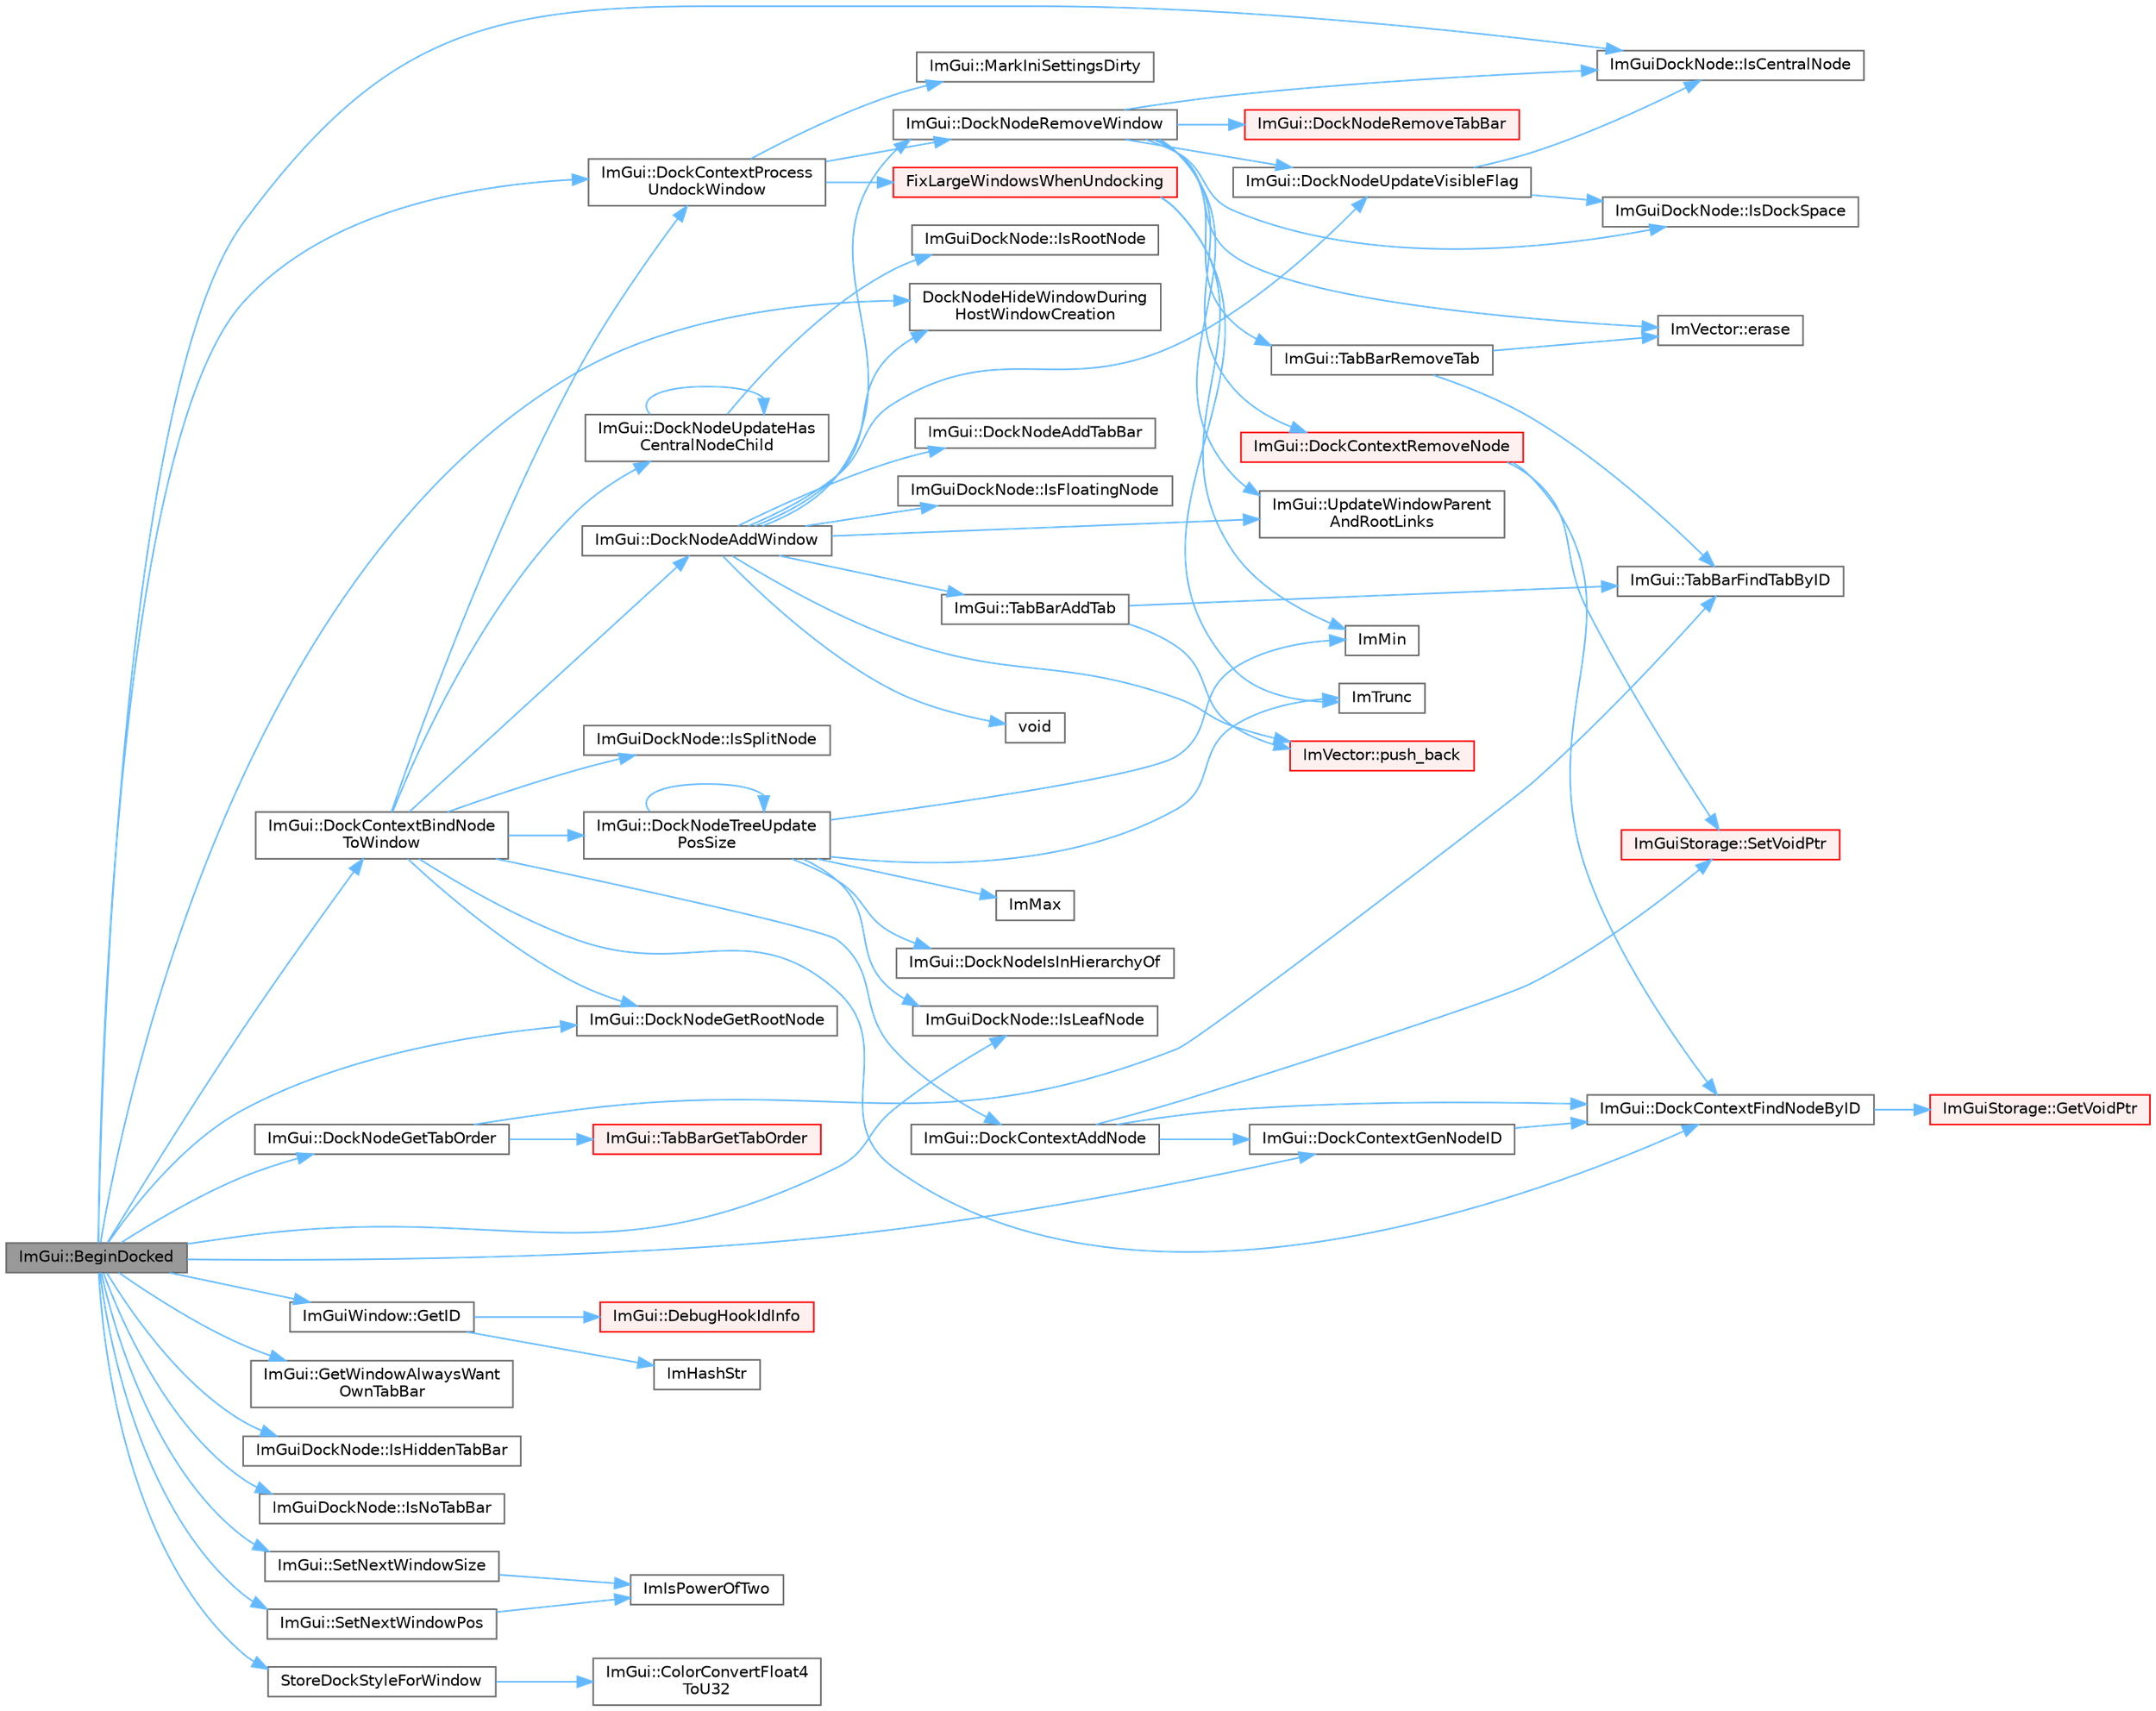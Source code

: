 digraph "ImGui::BeginDocked"
{
 // LATEX_PDF_SIZE
  bgcolor="transparent";
  edge [fontname=Helvetica,fontsize=10,labelfontname=Helvetica,labelfontsize=10];
  node [fontname=Helvetica,fontsize=10,shape=box,height=0.2,width=0.4];
  rankdir="LR";
  Node1 [id="Node000001",label="ImGui::BeginDocked",height=0.2,width=0.4,color="gray40", fillcolor="grey60", style="filled", fontcolor="black",tooltip=" "];
  Node1 -> Node2 [id="edge1_Node000001_Node000002",color="steelblue1",style="solid",tooltip=" "];
  Node2 [id="Node000002",label="ImGui::DockContextBindNode\lToWindow",height=0.2,width=0.4,color="grey40", fillcolor="white", style="filled",URL="$namespace_im_gui.html#ada53bde745722ba2792fb62514579a4f",tooltip=" "];
  Node2 -> Node3 [id="edge2_Node000002_Node000003",color="steelblue1",style="solid",tooltip=" "];
  Node3 [id="Node000003",label="ImGui::DockContextAddNode",height=0.2,width=0.4,color="grey40", fillcolor="white", style="filled",URL="$namespace_im_gui.html#ab226cec3473d24f44fdb877b2f709c8d",tooltip=" "];
  Node3 -> Node4 [id="edge3_Node000003_Node000004",color="steelblue1",style="solid",tooltip=" "];
  Node4 [id="Node000004",label="ImGui::DockContextFindNodeByID",height=0.2,width=0.4,color="grey40", fillcolor="white", style="filled",URL="$namespace_im_gui.html#a52be73f2abd2d0320469ba138f7c6d59",tooltip=" "];
  Node4 -> Node5 [id="edge4_Node000004_Node000005",color="steelblue1",style="solid",tooltip=" "];
  Node5 [id="Node000005",label="ImGuiStorage::GetVoidPtr",height=0.2,width=0.4,color="red", fillcolor="#FFF0F0", style="filled",URL="$struct_im_gui_storage.html#aaf87a98ede89da09113b0189f6d878ca",tooltip=" "];
  Node3 -> Node9 [id="edge5_Node000003_Node000009",color="steelblue1",style="solid",tooltip=" "];
  Node9 [id="Node000009",label="ImGui::DockContextGenNodeID",height=0.2,width=0.4,color="grey40", fillcolor="white", style="filled",URL="$namespace_im_gui.html#ad16317022ea4095a886903d23e056fcb",tooltip=" "];
  Node9 -> Node4 [id="edge6_Node000009_Node000004",color="steelblue1",style="solid",tooltip=" "];
  Node3 -> Node10 [id="edge7_Node000003_Node000010",color="steelblue1",style="solid",tooltip=" "];
  Node10 [id="Node000010",label="ImGuiStorage::SetVoidPtr",height=0.2,width=0.4,color="red", fillcolor="#FFF0F0", style="filled",URL="$struct_im_gui_storage.html#a55f840086b3ec9cf63c67f02d159204a",tooltip=" "];
  Node2 -> Node4 [id="edge8_Node000002_Node000004",color="steelblue1",style="solid",tooltip=" "];
  Node2 -> Node11 [id="edge9_Node000002_Node000011",color="steelblue1",style="solid",tooltip=" "];
  Node11 [id="Node000011",label="ImGui::DockContextProcess\lUndockWindow",height=0.2,width=0.4,color="grey40", fillcolor="white", style="filled",URL="$namespace_im_gui.html#a8c76fa37695285817c21f42f1be1bcbb",tooltip=" "];
  Node11 -> Node12 [id="edge10_Node000011_Node000012",color="steelblue1",style="solid",tooltip=" "];
  Node12 [id="Node000012",label="ImGui::DockNodeRemoveWindow",height=0.2,width=0.4,color="grey40", fillcolor="white", style="filled",URL="$namespace_im_gui.html#a7707fcf2071bef8bb8681ed58b87c56e",tooltip=" "];
  Node12 -> Node13 [id="edge11_Node000012_Node000013",color="steelblue1",style="solid",tooltip=" "];
  Node13 [id="Node000013",label="ImGui::DockContextRemoveNode",height=0.2,width=0.4,color="red", fillcolor="#FFF0F0", style="filled",URL="$namespace_im_gui.html#a69ff368895db4bdc84de9ff21b52fddc",tooltip=" "];
  Node13 -> Node4 [id="edge12_Node000013_Node000004",color="steelblue1",style="solid",tooltip=" "];
  Node13 -> Node10 [id="edge13_Node000013_Node000010",color="steelblue1",style="solid",tooltip=" "];
  Node12 -> Node36 [id="edge14_Node000012_Node000036",color="steelblue1",style="solid",tooltip=" "];
  Node36 [id="Node000036",label="ImGui::DockNodeRemoveTabBar",height=0.2,width=0.4,color="red", fillcolor="#FFF0F0", style="filled",URL="$namespace_im_gui.html#ad0e39bff5ef1bbdd6ba22c133f211da7",tooltip=" "];
  Node12 -> Node25 [id="edge15_Node000012_Node000025",color="steelblue1",style="solid",tooltip=" "];
  Node25 [id="Node000025",label="ImGui::DockNodeUpdateVisibleFlag",height=0.2,width=0.4,color="grey40", fillcolor="white", style="filled",URL="$namespace_im_gui.html#a42a888a71f6295199994f5c3aa65f9d6",tooltip=" "];
  Node25 -> Node26 [id="edge16_Node000025_Node000026",color="steelblue1",style="solid",tooltip=" "];
  Node26 [id="Node000026",label="ImGuiDockNode::IsCentralNode",height=0.2,width=0.4,color="grey40", fillcolor="white", style="filled",URL="$struct_im_gui_dock_node.html#a65a6bb0809083aef0edbf937c90b83f6",tooltip=" "];
  Node25 -> Node27 [id="edge17_Node000025_Node000027",color="steelblue1",style="solid",tooltip=" "];
  Node27 [id="Node000027",label="ImGuiDockNode::IsDockSpace",height=0.2,width=0.4,color="grey40", fillcolor="white", style="filled",URL="$struct_im_gui_dock_node.html#a2f06798d0770e6894d27ec776b5d7538",tooltip=" "];
  Node12 -> Node46 [id="edge18_Node000012_Node000046",color="steelblue1",style="solid",tooltip=" "];
  Node46 [id="Node000046",label="ImVector::erase",height=0.2,width=0.4,color="grey40", fillcolor="white", style="filled",URL="$struct_im_vector.html#a2f88ac70791f2da6d4168d7b29f38f1e",tooltip=" "];
  Node12 -> Node26 [id="edge19_Node000012_Node000026",color="steelblue1",style="solid",tooltip=" "];
  Node12 -> Node27 [id="edge20_Node000012_Node000027",color="steelblue1",style="solid",tooltip=" "];
  Node12 -> Node47 [id="edge21_Node000012_Node000047",color="steelblue1",style="solid",tooltip=" "];
  Node47 [id="Node000047",label="ImGui::TabBarRemoveTab",height=0.2,width=0.4,color="grey40", fillcolor="white", style="filled",URL="$namespace_im_gui.html#a3340d8c07dca35527b618288f091a0f7",tooltip=" "];
  Node47 -> Node46 [id="edge22_Node000047_Node000046",color="steelblue1",style="solid",tooltip=" "];
  Node47 -> Node33 [id="edge23_Node000047_Node000033",color="steelblue1",style="solid",tooltip=" "];
  Node33 [id="Node000033",label="ImGui::TabBarFindTabByID",height=0.2,width=0.4,color="grey40", fillcolor="white", style="filled",URL="$namespace_im_gui.html#a892525a74a6206eabbeb851071b3119a",tooltip=" "];
  Node12 -> Node34 [id="edge24_Node000012_Node000034",color="steelblue1",style="solid",tooltip=" "];
  Node34 [id="Node000034",label="ImGui::UpdateWindowParent\lAndRootLinks",height=0.2,width=0.4,color="grey40", fillcolor="white", style="filled",URL="$namespace_im_gui.html#a85d7262320ed7ce8e40863b99f8db4a3",tooltip=" "];
  Node11 -> Node48 [id="edge25_Node000011_Node000048",color="steelblue1",style="solid",tooltip=" "];
  Node48 [id="Node000048",label="FixLargeWindowsWhenUndocking",height=0.2,width=0.4,color="red", fillcolor="#FFF0F0", style="filled",URL="$imgui_8cpp.html#afebb3a456355d3a04503bc1be3ec0308",tooltip=" "];
  Node48 -> Node50 [id="edge26_Node000048_Node000050",color="steelblue1",style="solid",tooltip=" "];
  Node50 [id="Node000050",label="ImMin",height=0.2,width=0.4,color="grey40", fillcolor="white", style="filled",URL="$imgui__internal_8h.html#a7f9d7828066a9d61b5630adcdf4655d3",tooltip=" "];
  Node48 -> Node51 [id="edge27_Node000048_Node000051",color="steelblue1",style="solid",tooltip=" "];
  Node51 [id="Node000051",label="ImTrunc",height=0.2,width=0.4,color="grey40", fillcolor="white", style="filled",URL="$imgui__internal_8h.html#a34870cae27ccd450c17ec3d3910b2da4",tooltip=" "];
  Node11 -> Node52 [id="edge28_Node000011_Node000052",color="steelblue1",style="solid",tooltip=" "];
  Node52 [id="Node000052",label="ImGui::MarkIniSettingsDirty",height=0.2,width=0.4,color="grey40", fillcolor="white", style="filled",URL="$namespace_im_gui.html#aee9b660c1d6786c00fc47c71c66eb1eb",tooltip=" "];
  Node2 -> Node22 [id="edge29_Node000002_Node000022",color="steelblue1",style="solid",tooltip=" "];
  Node22 [id="Node000022",label="ImGui::DockNodeAddWindow",height=0.2,width=0.4,color="grey40", fillcolor="white", style="filled",URL="$namespace_im_gui.html#a9ddcb5d005e4d92cbce85de08deae665",tooltip=" "];
  Node22 -> Node23 [id="edge30_Node000022_Node000023",color="steelblue1",style="solid",tooltip=" "];
  Node23 [id="Node000023",label="ImGui::DockNodeAddTabBar",height=0.2,width=0.4,color="grey40", fillcolor="white", style="filled",URL="$namespace_im_gui.html#ac621689d25d2aeeb45ee8a007080498d",tooltip=" "];
  Node22 -> Node24 [id="edge31_Node000022_Node000024",color="steelblue1",style="solid",tooltip=" "];
  Node24 [id="Node000024",label="DockNodeHideWindowDuring\lHostWindowCreation",height=0.2,width=0.4,color="grey40", fillcolor="white", style="filled",URL="$imgui_8cpp.html#a4fbdea00c388b92d697a9c15b033d221",tooltip=" "];
  Node22 -> Node12 [id="edge32_Node000022_Node000012",color="steelblue1",style="solid",tooltip=" "];
  Node22 -> Node25 [id="edge33_Node000022_Node000025",color="steelblue1",style="solid",tooltip=" "];
  Node22 -> Node28 [id="edge34_Node000022_Node000028",color="steelblue1",style="solid",tooltip=" "];
  Node28 [id="Node000028",label="ImGuiDockNode::IsFloatingNode",height=0.2,width=0.4,color="grey40", fillcolor="white", style="filled",URL="$struct_im_gui_dock_node.html#a65218fbb8d4629246096dd8fe5d1f219",tooltip=" "];
  Node22 -> Node29 [id="edge35_Node000022_Node000029",color="steelblue1",style="solid",tooltip=" "];
  Node29 [id="Node000029",label="ImVector::push_back",height=0.2,width=0.4,color="red", fillcolor="#FFF0F0", style="filled",URL="$struct_im_vector.html#aab5df48e0711a48bd12f3206e08c4108",tooltip=" "];
  Node22 -> Node32 [id="edge36_Node000022_Node000032",color="steelblue1",style="solid",tooltip=" "];
  Node32 [id="Node000032",label="ImGui::TabBarAddTab",height=0.2,width=0.4,color="grey40", fillcolor="white", style="filled",URL="$namespace_im_gui.html#ad351241dc857097a48c74669249b3c04",tooltip=" "];
  Node32 -> Node29 [id="edge37_Node000032_Node000029",color="steelblue1",style="solid",tooltip=" "];
  Node32 -> Node33 [id="edge38_Node000032_Node000033",color="steelblue1",style="solid",tooltip=" "];
  Node22 -> Node34 [id="edge39_Node000022_Node000034",color="steelblue1",style="solid",tooltip=" "];
  Node22 -> Node35 [id="edge40_Node000022_Node000035",color="steelblue1",style="solid",tooltip=" "];
  Node35 [id="Node000035",label="void",height=0.2,width=0.4,color="grey40", fillcolor="white", style="filled",URL="$mimalloc_8h.html#a9d6d8aef94ac19034a5f163606f84830",tooltip=" "];
  Node2 -> Node53 [id="edge41_Node000002_Node000053",color="steelblue1",style="solid",tooltip=" "];
  Node53 [id="Node000053",label="ImGui::DockNodeGetRootNode",height=0.2,width=0.4,color="grey40", fillcolor="white", style="filled",URL="$namespace_im_gui.html#ab52284ace3da5320ccc6e29ea8781aaa",tooltip=" "];
  Node2 -> Node54 [id="edge42_Node000002_Node000054",color="steelblue1",style="solid",tooltip=" "];
  Node54 [id="Node000054",label="ImGui::DockNodeTreeUpdate\lPosSize",height=0.2,width=0.4,color="grey40", fillcolor="white", style="filled",URL="$namespace_im_gui.html#a27f8d5f015746d76d0fcf4c72e41a67c",tooltip=" "];
  Node54 -> Node55 [id="edge43_Node000054_Node000055",color="steelblue1",style="solid",tooltip=" "];
  Node55 [id="Node000055",label="ImGui::DockNodeIsInHierarchyOf",height=0.2,width=0.4,color="grey40", fillcolor="white", style="filled",URL="$namespace_im_gui.html#a3af79db3155dc0c16602363e83210ff8",tooltip=" "];
  Node54 -> Node54 [id="edge44_Node000054_Node000054",color="steelblue1",style="solid",tooltip=" "];
  Node54 -> Node56 [id="edge45_Node000054_Node000056",color="steelblue1",style="solid",tooltip=" "];
  Node56 [id="Node000056",label="ImMax",height=0.2,width=0.4,color="grey40", fillcolor="white", style="filled",URL="$imgui__internal_8h.html#a7667efd95147d0422f140917c71a9226",tooltip=" "];
  Node54 -> Node50 [id="edge46_Node000054_Node000050",color="steelblue1",style="solid",tooltip=" "];
  Node54 -> Node51 [id="edge47_Node000054_Node000051",color="steelblue1",style="solid",tooltip=" "];
  Node54 -> Node57 [id="edge48_Node000054_Node000057",color="steelblue1",style="solid",tooltip=" "];
  Node57 [id="Node000057",label="ImGuiDockNode::IsLeafNode",height=0.2,width=0.4,color="grey40", fillcolor="white", style="filled",URL="$struct_im_gui_dock_node.html#ac3450edf36015562c79aa850985c9cd8",tooltip=" "];
  Node2 -> Node58 [id="edge49_Node000002_Node000058",color="steelblue1",style="solid",tooltip=" "];
  Node58 [id="Node000058",label="ImGui::DockNodeUpdateHas\lCentralNodeChild",height=0.2,width=0.4,color="grey40", fillcolor="white", style="filled",URL="$namespace_im_gui.html#af7be7ee9316ba46a09e065d361e06a0f",tooltip=" "];
  Node58 -> Node58 [id="edge50_Node000058_Node000058",color="steelblue1",style="solid",tooltip=" "];
  Node58 -> Node59 [id="edge51_Node000058_Node000059",color="steelblue1",style="solid",tooltip=" "];
  Node59 [id="Node000059",label="ImGuiDockNode::IsRootNode",height=0.2,width=0.4,color="grey40", fillcolor="white", style="filled",URL="$struct_im_gui_dock_node.html#ad7add8d9aeaaa961b2b051513fbd3729",tooltip=" "];
  Node2 -> Node60 [id="edge52_Node000002_Node000060",color="steelblue1",style="solid",tooltip=" "];
  Node60 [id="Node000060",label="ImGuiDockNode::IsSplitNode",height=0.2,width=0.4,color="grey40", fillcolor="white", style="filled",URL="$struct_im_gui_dock_node.html#af861ee38a5bc618e866e3c74117689b5",tooltip=" "];
  Node1 -> Node9 [id="edge53_Node000001_Node000009",color="steelblue1",style="solid",tooltip=" "];
  Node1 -> Node11 [id="edge54_Node000001_Node000011",color="steelblue1",style="solid",tooltip=" "];
  Node1 -> Node53 [id="edge55_Node000001_Node000053",color="steelblue1",style="solid",tooltip=" "];
  Node1 -> Node61 [id="edge56_Node000001_Node000061",color="steelblue1",style="solid",tooltip=" "];
  Node61 [id="Node000061",label="ImGui::DockNodeGetTabOrder",height=0.2,width=0.4,color="grey40", fillcolor="white", style="filled",URL="$namespace_im_gui.html#a7be76a387b35c78c175118b10dee13ef",tooltip=" "];
  Node61 -> Node33 [id="edge57_Node000061_Node000033",color="steelblue1",style="solid",tooltip=" "];
  Node61 -> Node62 [id="edge58_Node000061_Node000062",color="steelblue1",style="solid",tooltip=" "];
  Node62 [id="Node000062",label="ImGui::TabBarGetTabOrder",height=0.2,width=0.4,color="red", fillcolor="#FFF0F0", style="filled",URL="$namespace_im_gui.html#ab09f008d445dd058ed21cf46041ce9bd",tooltip=" "];
  Node1 -> Node24 [id="edge59_Node000001_Node000024",color="steelblue1",style="solid",tooltip=" "];
  Node1 -> Node64 [id="edge60_Node000001_Node000064",color="steelblue1",style="solid",tooltip=" "];
  Node64 [id="Node000064",label="ImGuiWindow::GetID",height=0.2,width=0.4,color="grey40", fillcolor="white", style="filled",URL="$struct_im_gui_window.html#afe084e59f7cd4da393ae30f0b4410b16",tooltip=" "];
  Node64 -> Node65 [id="edge61_Node000064_Node000065",color="steelblue1",style="solid",tooltip=" "];
  Node65 [id="Node000065",label="ImGui::DebugHookIdInfo",height=0.2,width=0.4,color="red", fillcolor="#FFF0F0", style="filled",URL="$namespace_im_gui.html#a5487269f4cb9fb809fd3e797411ed2d7",tooltip=" "];
  Node64 -> Node68 [id="edge62_Node000064_Node000068",color="steelblue1",style="solid",tooltip=" "];
  Node68 [id="Node000068",label="ImHashStr",height=0.2,width=0.4,color="grey40", fillcolor="white", style="filled",URL="$imgui_8cpp.html#ab6659b5d67f7a3369e099ce890e12223",tooltip=" "];
  Node1 -> Node69 [id="edge63_Node000001_Node000069",color="steelblue1",style="solid",tooltip=" "];
  Node69 [id="Node000069",label="ImGui::GetWindowAlwaysWant\lOwnTabBar",height=0.2,width=0.4,color="grey40", fillcolor="white", style="filled",URL="$namespace_im_gui.html#ae1208499040a30ab6dfd30ca0d14fbc2",tooltip=" "];
  Node1 -> Node26 [id="edge64_Node000001_Node000026",color="steelblue1",style="solid",tooltip=" "];
  Node1 -> Node70 [id="edge65_Node000001_Node000070",color="steelblue1",style="solid",tooltip=" "];
  Node70 [id="Node000070",label="ImGuiDockNode::IsHiddenTabBar",height=0.2,width=0.4,color="grey40", fillcolor="white", style="filled",URL="$struct_im_gui_dock_node.html#aa558bdb7d207e4043c6027cf670109d8",tooltip=" "];
  Node1 -> Node57 [id="edge66_Node000001_Node000057",color="steelblue1",style="solid",tooltip=" "];
  Node1 -> Node71 [id="edge67_Node000001_Node000071",color="steelblue1",style="solid",tooltip=" "];
  Node71 [id="Node000071",label="ImGuiDockNode::IsNoTabBar",height=0.2,width=0.4,color="grey40", fillcolor="white", style="filled",URL="$struct_im_gui_dock_node.html#a76bd4fa63abbd78150beeb239a713b87",tooltip=" "];
  Node1 -> Node72 [id="edge68_Node000001_Node000072",color="steelblue1",style="solid",tooltip=" "];
  Node72 [id="Node000072",label="ImGui::SetNextWindowPos",height=0.2,width=0.4,color="grey40", fillcolor="white", style="filled",URL="$namespace_im_gui.html#afbccd31113430670b5ab2bf0d6f509bf",tooltip=" "];
  Node72 -> Node73 [id="edge69_Node000072_Node000073",color="steelblue1",style="solid",tooltip=" "];
  Node73 [id="Node000073",label="ImIsPowerOfTwo",height=0.2,width=0.4,color="grey40", fillcolor="white", style="filled",URL="$imgui__internal_8h.html#a3cc719adb48b1aed8ab1196ecea7e828",tooltip=" "];
  Node1 -> Node74 [id="edge70_Node000001_Node000074",color="steelblue1",style="solid",tooltip=" "];
  Node74 [id="Node000074",label="ImGui::SetNextWindowSize",height=0.2,width=0.4,color="grey40", fillcolor="white", style="filled",URL="$namespace_im_gui.html#ab33717bb71ef5e393ae18656fc6b229d",tooltip=" "];
  Node74 -> Node73 [id="edge71_Node000074_Node000073",color="steelblue1",style="solid",tooltip=" "];
  Node1 -> Node75 [id="edge72_Node000001_Node000075",color="steelblue1",style="solid",tooltip=" "];
  Node75 [id="Node000075",label="StoreDockStyleForWindow",height=0.2,width=0.4,color="grey40", fillcolor="white", style="filled",URL="$imgui_8cpp.html#aed73eb093b57dbee4d95bde7f0ba3a21",tooltip=" "];
  Node75 -> Node76 [id="edge73_Node000075_Node000076",color="steelblue1",style="solid",tooltip=" "];
  Node76 [id="Node000076",label="ImGui::ColorConvertFloat4\lToU32",height=0.2,width=0.4,color="grey40", fillcolor="white", style="filled",URL="$namespace_im_gui.html#abe2691de0b1a71c774ab24cc91564a94",tooltip=" "];
}

